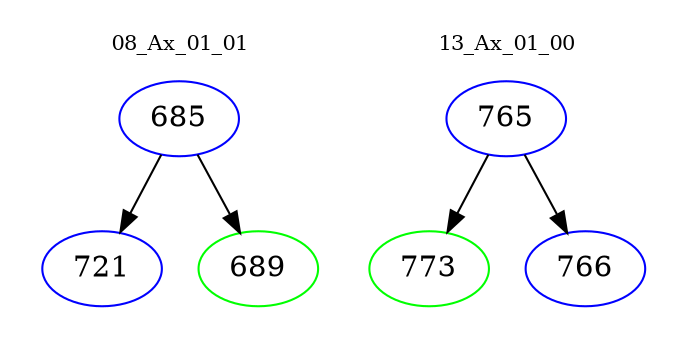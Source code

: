 digraph{
subgraph cluster_0 {
color = white
label = "08_Ax_01_01";
fontsize=10;
T0_685 [label="685", color="blue"]
T0_685 -> T0_721 [color="black"]
T0_721 [label="721", color="blue"]
T0_685 -> T0_689 [color="black"]
T0_689 [label="689", color="green"]
}
subgraph cluster_1 {
color = white
label = "13_Ax_01_00";
fontsize=10;
T1_765 [label="765", color="blue"]
T1_765 -> T1_773 [color="black"]
T1_773 [label="773", color="green"]
T1_765 -> T1_766 [color="black"]
T1_766 [label="766", color="blue"]
}
}
